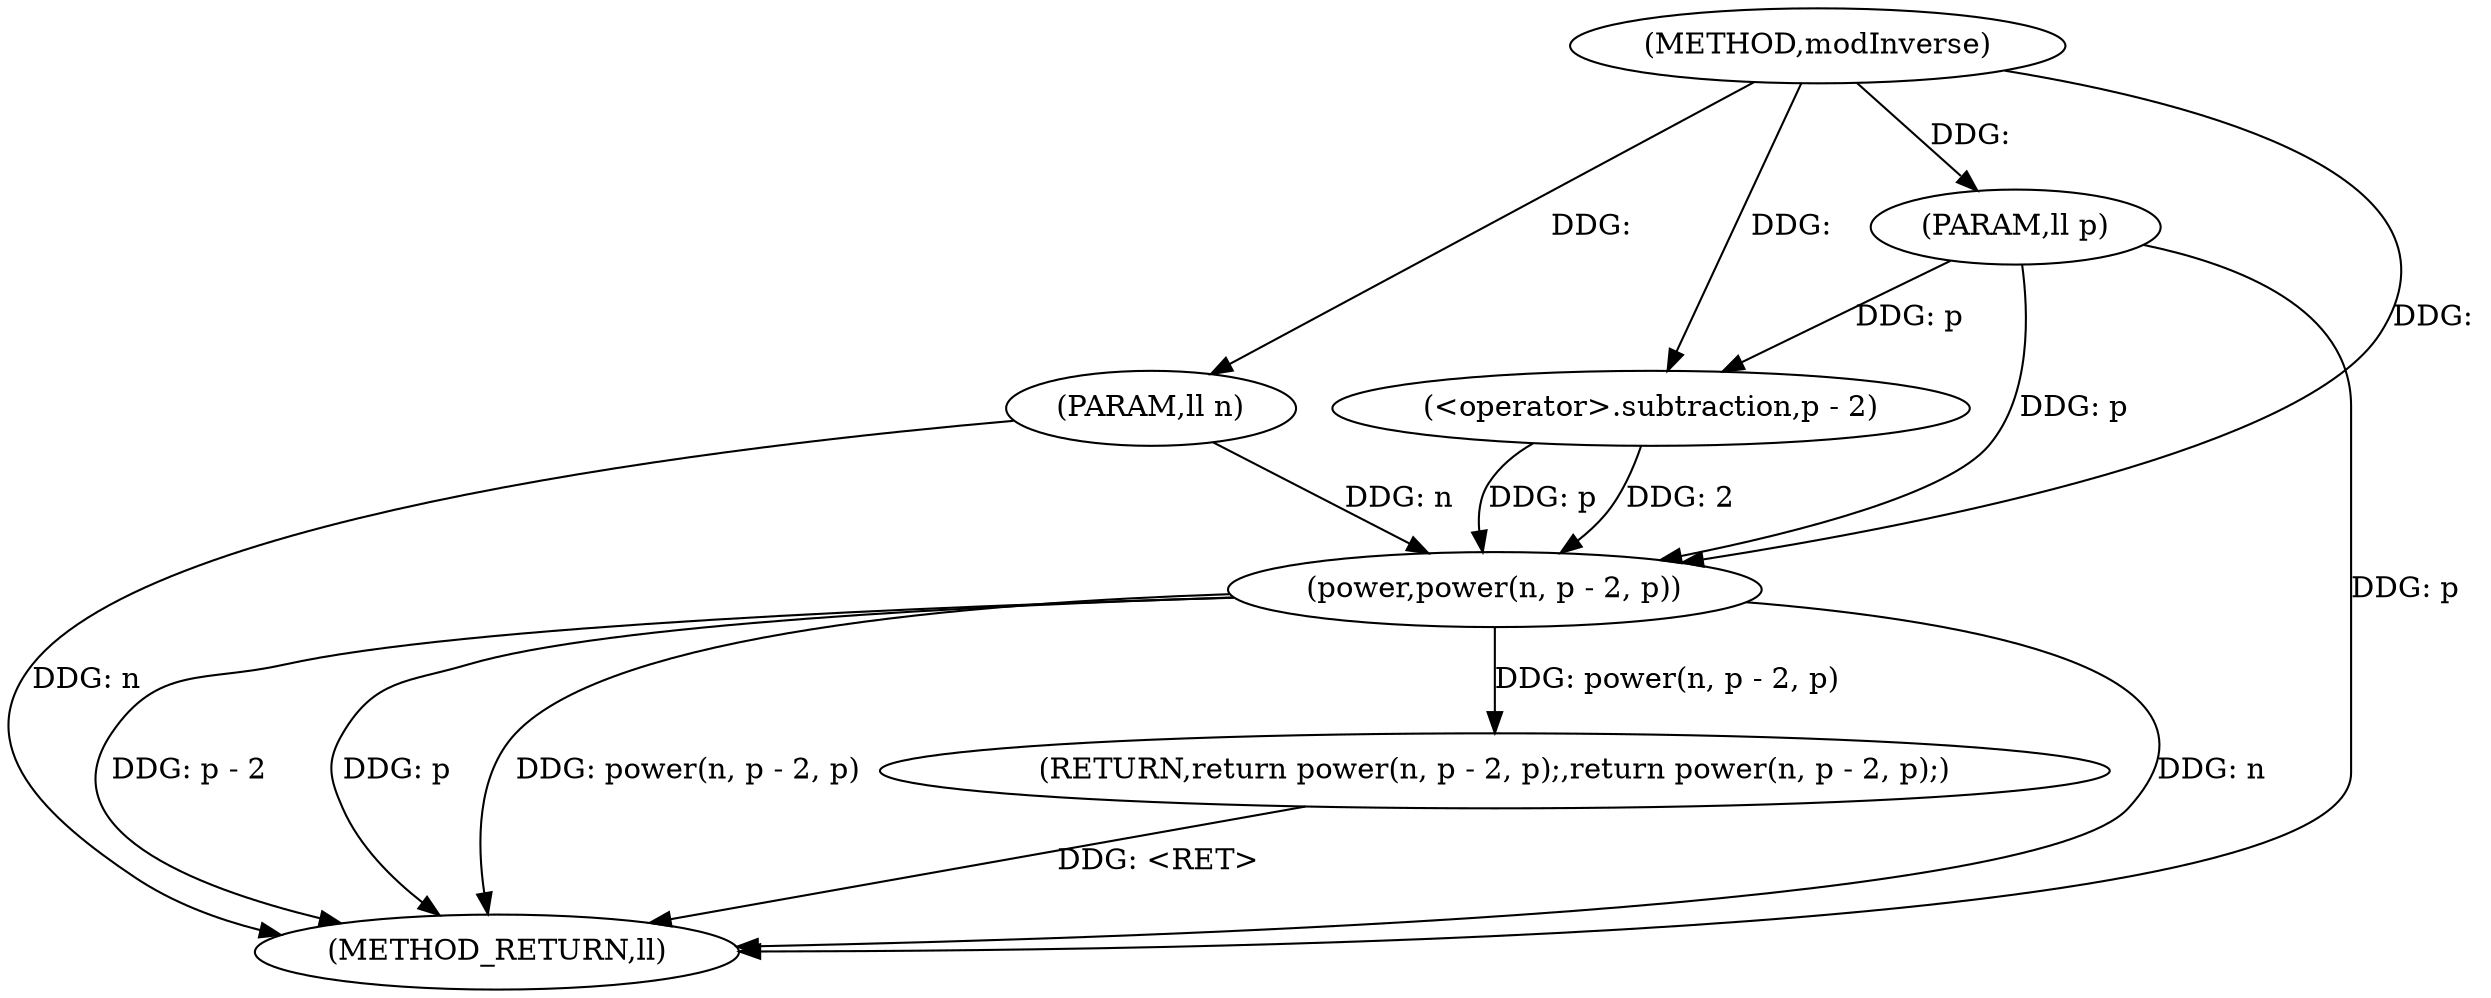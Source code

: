 digraph "modInverse" {  
"1000305" [label = "(METHOD,modInverse)" ]
"1000316" [label = "(METHOD_RETURN,ll)" ]
"1000306" [label = "(PARAM,ll n)" ]
"1000307" [label = "(PARAM,ll p)" ]
"1000309" [label = "(RETURN,return power(n, p - 2, p);,return power(n, p - 2, p);)" ]
"1000310" [label = "(power,power(n, p - 2, p))" ]
"1000312" [label = "(<operator>.subtraction,p - 2)" ]
  "1000309" -> "1000316"  [ label = "DDG: <RET>"] 
  "1000306" -> "1000316"  [ label = "DDG: n"] 
  "1000307" -> "1000316"  [ label = "DDG: p"] 
  "1000310" -> "1000316"  [ label = "DDG: n"] 
  "1000310" -> "1000316"  [ label = "DDG: p - 2"] 
  "1000310" -> "1000316"  [ label = "DDG: p"] 
  "1000310" -> "1000316"  [ label = "DDG: power(n, p - 2, p)"] 
  "1000305" -> "1000306"  [ label = "DDG: "] 
  "1000305" -> "1000307"  [ label = "DDG: "] 
  "1000310" -> "1000309"  [ label = "DDG: power(n, p - 2, p)"] 
  "1000306" -> "1000310"  [ label = "DDG: n"] 
  "1000305" -> "1000310"  [ label = "DDG: "] 
  "1000312" -> "1000310"  [ label = "DDG: 2"] 
  "1000312" -> "1000310"  [ label = "DDG: p"] 
  "1000307" -> "1000310"  [ label = "DDG: p"] 
  "1000307" -> "1000312"  [ label = "DDG: p"] 
  "1000305" -> "1000312"  [ label = "DDG: "] 
}
